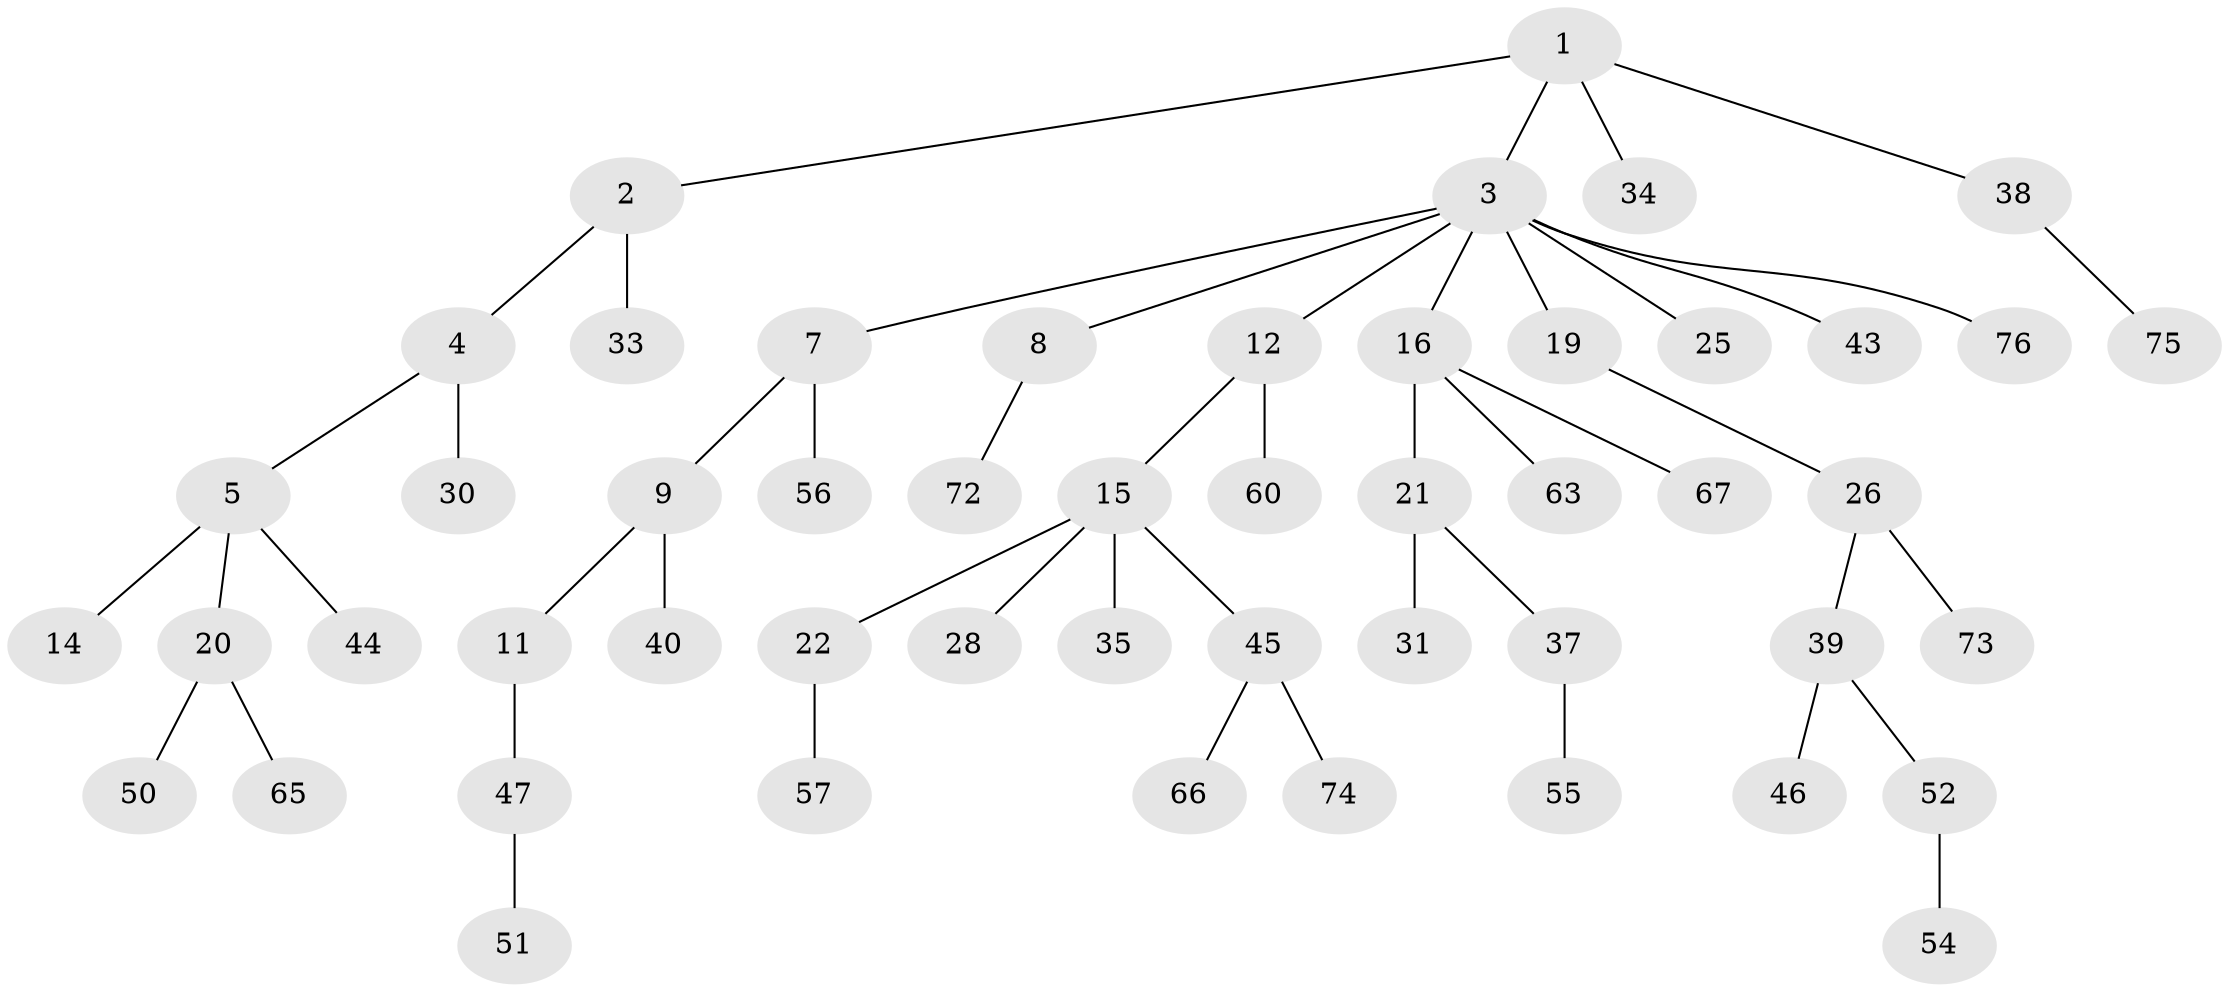// Generated by graph-tools (version 1.1) at 2025/52/02/27/25 19:52:12]
// undirected, 51 vertices, 50 edges
graph export_dot {
graph [start="1"]
  node [color=gray90,style=filled];
  1 [super="+24"];
  2 [super="+41"];
  3 [super="+6"];
  4 [super="+48"];
  5 [super="+10"];
  7 [super="+53"];
  8 [super="+23"];
  9 [super="+13"];
  11;
  12 [super="+17"];
  14;
  15 [super="+18"];
  16 [super="+58"];
  19;
  20 [super="+49"];
  21 [super="+29"];
  22 [super="+42"];
  25 [super="+27"];
  26 [super="+69"];
  28;
  30 [super="+32"];
  31 [super="+36"];
  33;
  34;
  35;
  37;
  38 [super="+59"];
  39;
  40 [super="+68"];
  43;
  44 [super="+71"];
  45 [super="+64"];
  46;
  47 [super="+61"];
  50;
  51;
  52 [super="+62"];
  54;
  55;
  56;
  57;
  60;
  63;
  65;
  66;
  67 [super="+70"];
  72;
  73;
  74;
  75;
  76;
  1 -- 2;
  1 -- 3;
  1 -- 38;
  1 -- 34;
  2 -- 4;
  2 -- 33;
  3 -- 7;
  3 -- 8;
  3 -- 12;
  3 -- 16;
  3 -- 25;
  3 -- 43;
  3 -- 76;
  3 -- 19;
  4 -- 5;
  4 -- 30;
  5 -- 20;
  5 -- 44;
  5 -- 14;
  7 -- 9;
  7 -- 56;
  8 -- 72;
  9 -- 11;
  9 -- 40;
  11 -- 47;
  12 -- 15;
  12 -- 60;
  15 -- 22;
  15 -- 28;
  15 -- 35;
  15 -- 45;
  16 -- 21;
  16 -- 67;
  16 -- 63;
  19 -- 26;
  20 -- 65;
  20 -- 50;
  21 -- 37;
  21 -- 31;
  22 -- 57;
  26 -- 39;
  26 -- 73;
  37 -- 55;
  38 -- 75;
  39 -- 46;
  39 -- 52;
  45 -- 66;
  45 -- 74;
  47 -- 51;
  52 -- 54;
}
